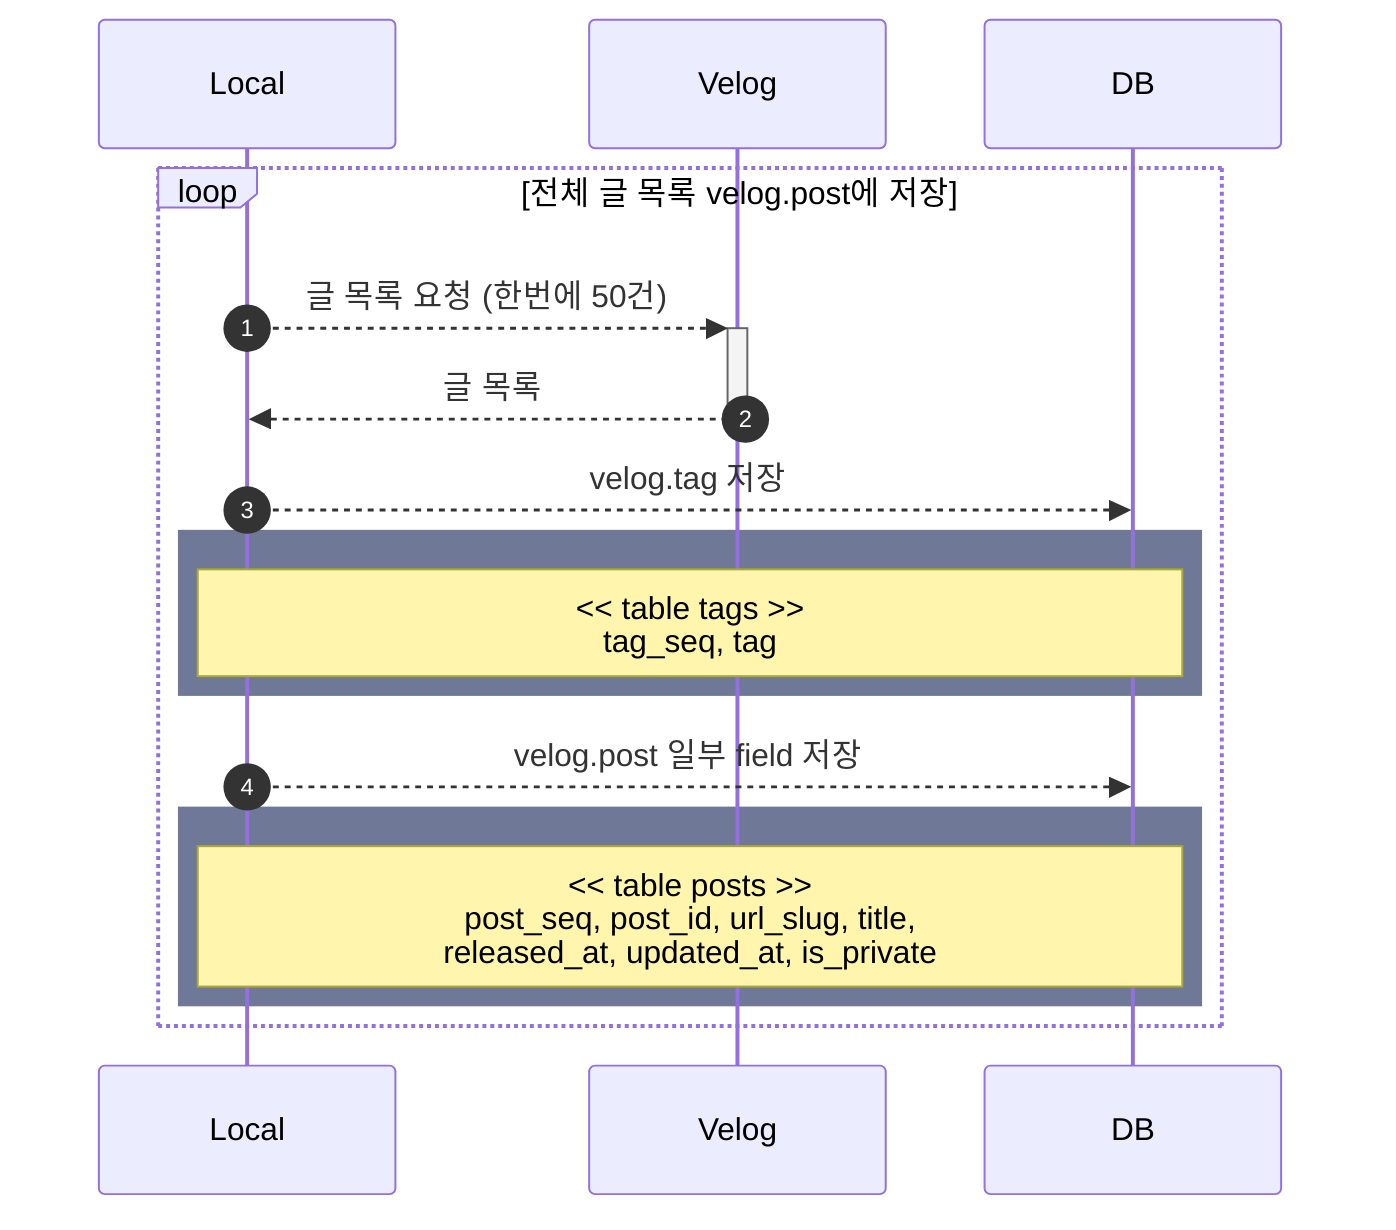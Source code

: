 sequenceDiagram
    autonumber
    loop 전체 글 목록 velog.post에 저장
        Local -->> +Velog: 글 목록 요청 (한번에 50건)
        Velog -->> -Local: 글 목록
        Local -->> DB: velog.tag 저장
        rect rgb(111, 121, 151)
            Note over Local , DB: << table tags >><br>tag_seq, tag
        end
        Local -->> DB: velog.post 일부 field 저장
        rect rgb(111, 121, 151)
            Note over Local , DB: << table posts >><br>post_seq, post_id, url_slug, title,<br>released_at, updated_at, is_private
        end
    end